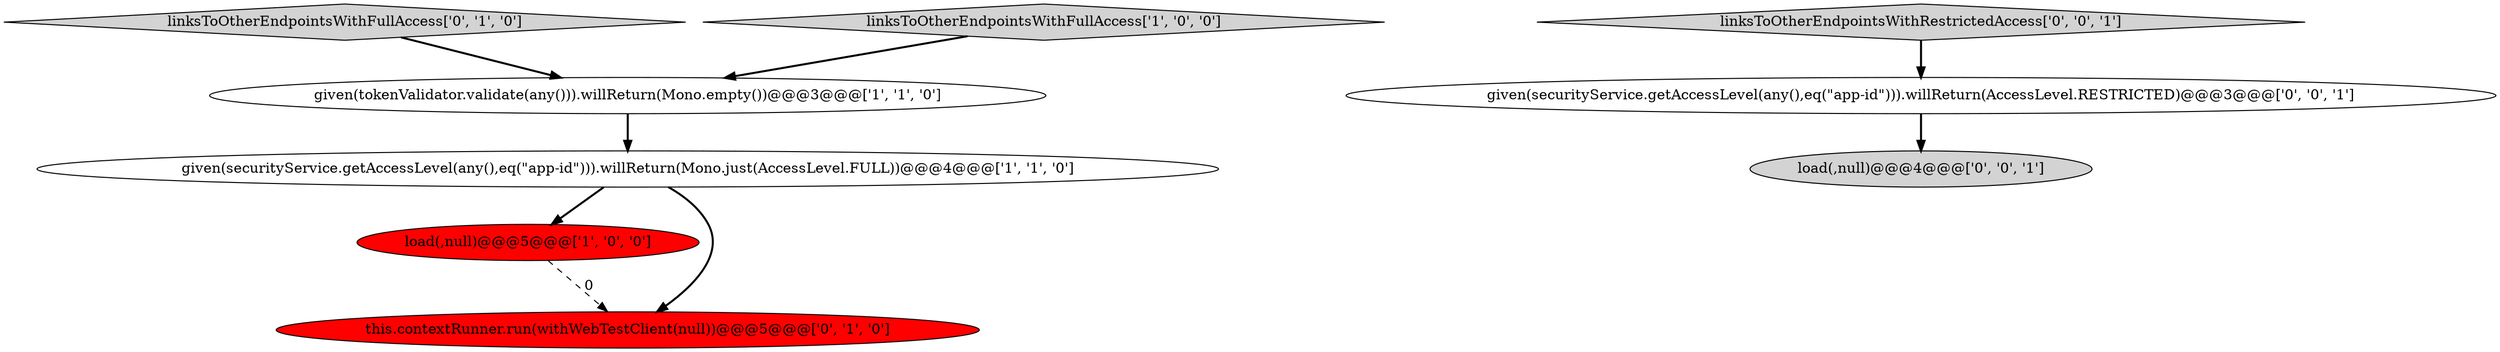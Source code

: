 digraph {
1 [style = filled, label = "load(,null)@@@5@@@['1', '0', '0']", fillcolor = red, shape = ellipse image = "AAA1AAABBB1BBB"];
3 [style = filled, label = "given(tokenValidator.validate(any())).willReturn(Mono.empty())@@@3@@@['1', '1', '0']", fillcolor = white, shape = ellipse image = "AAA0AAABBB1BBB"];
5 [style = filled, label = "linksToOtherEndpointsWithFullAccess['0', '1', '0']", fillcolor = lightgray, shape = diamond image = "AAA0AAABBB2BBB"];
6 [style = filled, label = "load(,null)@@@4@@@['0', '0', '1']", fillcolor = lightgray, shape = ellipse image = "AAA0AAABBB3BBB"];
2 [style = filled, label = "linksToOtherEndpointsWithFullAccess['1', '0', '0']", fillcolor = lightgray, shape = diamond image = "AAA0AAABBB1BBB"];
7 [style = filled, label = "linksToOtherEndpointsWithRestrictedAccess['0', '0', '1']", fillcolor = lightgray, shape = diamond image = "AAA0AAABBB3BBB"];
8 [style = filled, label = "given(securityService.getAccessLevel(any(),eq(\"app-id\"))).willReturn(AccessLevel.RESTRICTED)@@@3@@@['0', '0', '1']", fillcolor = white, shape = ellipse image = "AAA0AAABBB3BBB"];
4 [style = filled, label = "this.contextRunner.run(withWebTestClient(null))@@@5@@@['0', '1', '0']", fillcolor = red, shape = ellipse image = "AAA1AAABBB2BBB"];
0 [style = filled, label = "given(securityService.getAccessLevel(any(),eq(\"app-id\"))).willReturn(Mono.just(AccessLevel.FULL))@@@4@@@['1', '1', '0']", fillcolor = white, shape = ellipse image = "AAA0AAABBB1BBB"];
5->3 [style = bold, label=""];
1->4 [style = dashed, label="0"];
8->6 [style = bold, label=""];
7->8 [style = bold, label=""];
0->4 [style = bold, label=""];
0->1 [style = bold, label=""];
3->0 [style = bold, label=""];
2->3 [style = bold, label=""];
}
